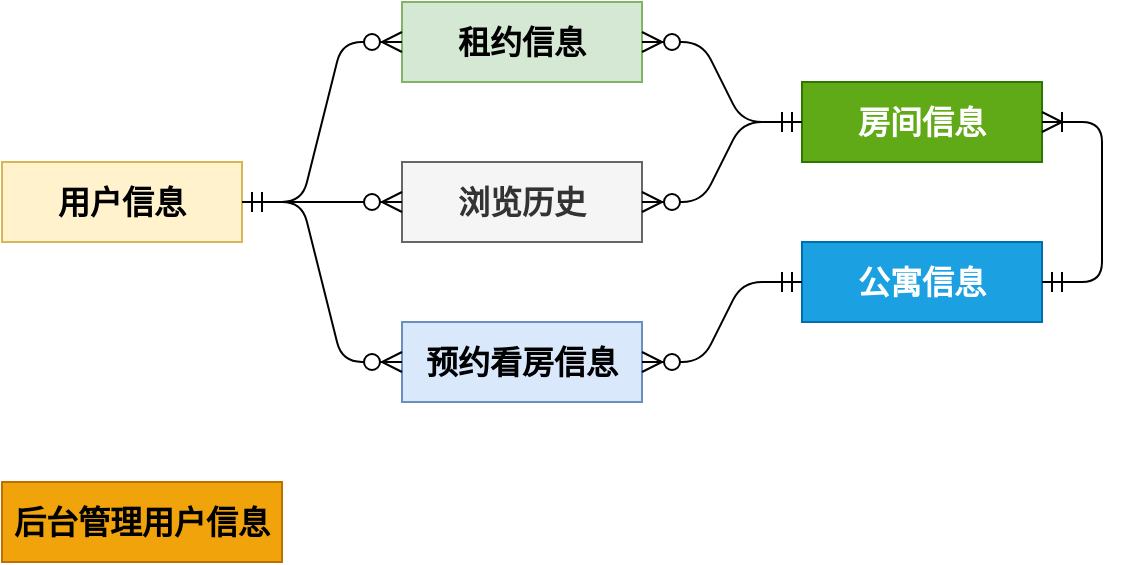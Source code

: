 <mxfile version="21.6.5" type="device">
  <diagram id="R2lEEEUBdFMjLlhIrx00" name="Page-1">
    <mxGraphModel dx="1219" dy="769" grid="1" gridSize="10" guides="1" tooltips="1" connect="1" arrows="1" fold="1" page="1" pageScale="1" pageWidth="850" pageHeight="1100" math="0" shadow="0" extFonts="Permanent Marker^https://fonts.googleapis.com/css?family=Permanent+Marker">
      <root>
        <mxCell id="0" />
        <mxCell id="1" parent="0" />
        <mxCell id="Rez8t-s-DVg_OQTlg9AO-1" value="用户信息" style="rounded=0;whiteSpace=wrap;html=1;fontSize=16;fillColor=#fff2cc;strokeColor=#d6b656;fontStyle=1" parent="1" vertex="1">
          <mxGeometry x="120" y="190" width="120" height="40" as="geometry" />
        </mxCell>
        <mxCell id="Rez8t-s-DVg_OQTlg9AO-2" value="租约信息" style="rounded=0;whiteSpace=wrap;html=1;fontSize=16;fillColor=#d5e8d4;strokeColor=#82b366;fontStyle=1" parent="1" vertex="1">
          <mxGeometry x="320" y="110" width="120" height="40" as="geometry" />
        </mxCell>
        <mxCell id="Rez8t-s-DVg_OQTlg9AO-3" value="浏览历史" style="rounded=0;whiteSpace=wrap;html=1;fontSize=16;fillColor=#f5f5f5;strokeColor=#666666;fontStyle=1;fontColor=#333333;" parent="1" vertex="1">
          <mxGeometry x="320" y="190" width="120" height="40" as="geometry" />
        </mxCell>
        <mxCell id="Rez8t-s-DVg_OQTlg9AO-4" value="预约看房信息" style="rounded=0;whiteSpace=wrap;html=1;fontSize=16;fillColor=#dae8fc;strokeColor=#6c8ebf;fontStyle=1" parent="1" vertex="1">
          <mxGeometry x="320" y="270" width="120" height="40" as="geometry" />
        </mxCell>
        <mxCell id="Rez8t-s-DVg_OQTlg9AO-5" value="房间信息" style="rounded=0;whiteSpace=wrap;html=1;fontSize=16;fillColor=#60a917;strokeColor=#2D7600;fontStyle=1;fontColor=#ffffff;" parent="1" vertex="1">
          <mxGeometry x="520" y="150" width="120" height="40" as="geometry" />
        </mxCell>
        <mxCell id="Rez8t-s-DVg_OQTlg9AO-6" value="公寓信息" style="rounded=0;whiteSpace=wrap;html=1;fontSize=16;fillColor=#1ba1e2;strokeColor=#006EAF;fontStyle=1;fontColor=#ffffff;" parent="1" vertex="1">
          <mxGeometry x="520" y="230" width="120" height="40" as="geometry" />
        </mxCell>
        <mxCell id="Rez8t-s-DVg_OQTlg9AO-7" value="后台管理用户信息" style="rounded=0;whiteSpace=wrap;html=1;fontSize=16;fillColor=#f0a30a;strokeColor=#BD7000;fontStyle=1;fontColor=#000000;" parent="1" vertex="1">
          <mxGeometry x="120" y="350" width="140" height="40" as="geometry" />
        </mxCell>
        <mxCell id="Rez8t-s-DVg_OQTlg9AO-10" value="" style="edgeStyle=entityRelationEdgeStyle;fontSize=12;html=1;endArrow=ERzeroToMany;startArrow=ERmandOne;rounded=1;startSize=8;endSize=8;" parent="1" source="Rez8t-s-DVg_OQTlg9AO-1" target="Rez8t-s-DVg_OQTlg9AO-2" edge="1">
          <mxGeometry width="100" height="100" relative="1" as="geometry">
            <mxPoint x="190" y="280" as="sourcePoint" />
            <mxPoint x="290" y="180" as="targetPoint" />
          </mxGeometry>
        </mxCell>
        <mxCell id="Rez8t-s-DVg_OQTlg9AO-11" value="" style="edgeStyle=entityRelationEdgeStyle;fontSize=12;html=1;endArrow=ERzeroToMany;startArrow=ERmandOne;rounded=1;startSize=8;endSize=8;" parent="1" source="Rez8t-s-DVg_OQTlg9AO-1" target="Rez8t-s-DVg_OQTlg9AO-3" edge="1">
          <mxGeometry width="100" height="100" relative="1" as="geometry">
            <mxPoint x="250" y="220" as="sourcePoint" />
            <mxPoint x="330" y="140" as="targetPoint" />
          </mxGeometry>
        </mxCell>
        <mxCell id="Rez8t-s-DVg_OQTlg9AO-12" value="" style="edgeStyle=entityRelationEdgeStyle;fontSize=12;html=1;endArrow=ERzeroToMany;startArrow=ERmandOne;rounded=1;startSize=8;endSize=8;" parent="1" source="Rez8t-s-DVg_OQTlg9AO-1" target="Rez8t-s-DVg_OQTlg9AO-4" edge="1">
          <mxGeometry width="100" height="100" relative="1" as="geometry">
            <mxPoint x="250" y="220" as="sourcePoint" />
            <mxPoint x="330" y="220" as="targetPoint" />
          </mxGeometry>
        </mxCell>
        <mxCell id="Rez8t-s-DVg_OQTlg9AO-13" value="" style="edgeStyle=entityRelationEdgeStyle;fontSize=12;html=1;endArrow=ERzeroToMany;startArrow=ERmandOne;rounded=1;startSize=8;endSize=8;" parent="1" source="Rez8t-s-DVg_OQTlg9AO-5" target="Rez8t-s-DVg_OQTlg9AO-2" edge="1">
          <mxGeometry width="100" height="100" relative="1" as="geometry">
            <mxPoint x="250" y="220" as="sourcePoint" />
            <mxPoint x="330" y="140" as="targetPoint" />
          </mxGeometry>
        </mxCell>
        <mxCell id="Rez8t-s-DVg_OQTlg9AO-14" value="" style="edgeStyle=entityRelationEdgeStyle;fontSize=12;html=1;endArrow=ERzeroToMany;startArrow=ERmandOne;rounded=1;startSize=8;endSize=8;" parent="1" source="Rez8t-s-DVg_OQTlg9AO-5" target="Rez8t-s-DVg_OQTlg9AO-3" edge="1">
          <mxGeometry width="100" height="100" relative="1" as="geometry">
            <mxPoint x="530" y="180" as="sourcePoint" />
            <mxPoint x="450" y="140" as="targetPoint" />
          </mxGeometry>
        </mxCell>
        <mxCell id="Rez8t-s-DVg_OQTlg9AO-15" value="" style="edgeStyle=entityRelationEdgeStyle;fontSize=12;html=1;endArrow=ERzeroToMany;startArrow=ERmandOne;rounded=1;startSize=8;endSize=8;" parent="1" source="Rez8t-s-DVg_OQTlg9AO-6" target="Rez8t-s-DVg_OQTlg9AO-4" edge="1">
          <mxGeometry width="100" height="100" relative="1" as="geometry">
            <mxPoint x="530" y="180" as="sourcePoint" />
            <mxPoint x="450" y="220" as="targetPoint" />
          </mxGeometry>
        </mxCell>
        <mxCell id="Rez8t-s-DVg_OQTlg9AO-16" value="" style="edgeStyle=entityRelationEdgeStyle;fontSize=12;html=1;endArrow=ERoneToMany;startArrow=ERmandOne;rounded=1;startSize=8;endSize=8;endFill=0;" parent="1" source="Rez8t-s-DVg_OQTlg9AO-6" target="Rez8t-s-DVg_OQTlg9AO-5" edge="1">
          <mxGeometry width="100" height="100" relative="1" as="geometry">
            <mxPoint x="530" y="260" as="sourcePoint" />
            <mxPoint x="450" y="300" as="targetPoint" />
          </mxGeometry>
        </mxCell>
      </root>
    </mxGraphModel>
  </diagram>
</mxfile>
